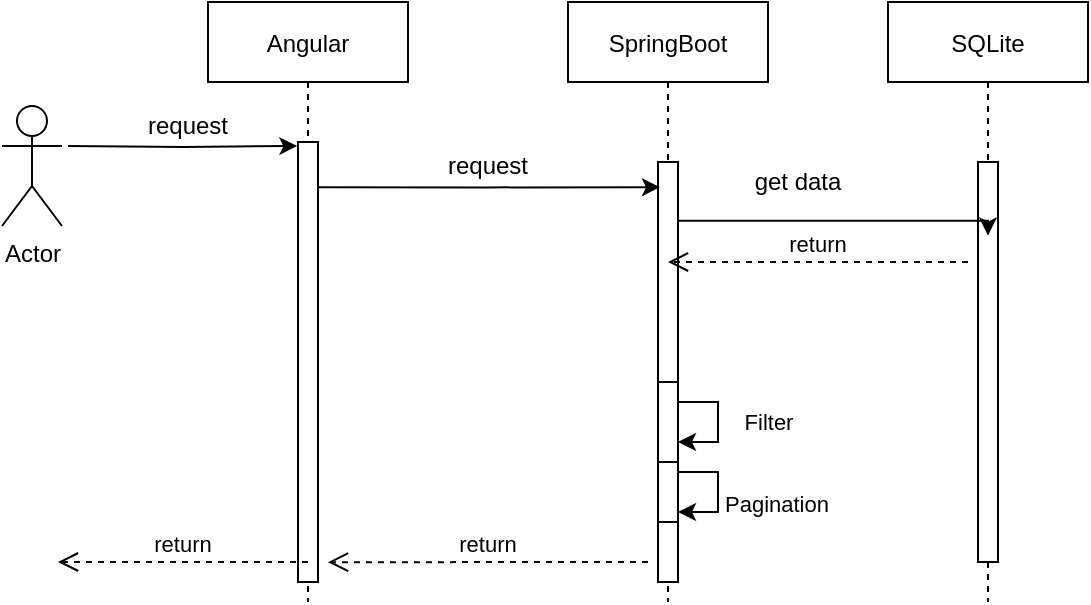 <mxfile version="13.8.8" type="device"><diagram id="kgpKYQtTHZ0yAKxKKP6v" name="Page-1"><mxGraphModel dx="782" dy="437" grid="1" gridSize="10" guides="1" tooltips="1" connect="1" arrows="1" fold="1" page="1" pageScale="1" pageWidth="850" pageHeight="1100" math="0" shadow="0"><root><mxCell id="0"/><mxCell id="1" parent="0"/><mxCell id="3nuBFxr9cyL0pnOWT2aG-1" value="Angular" style="shape=umlLifeline;perimeter=lifelinePerimeter;container=1;collapsible=0;recursiveResize=0;rounded=0;shadow=0;strokeWidth=1;" parent="1" vertex="1"><mxGeometry x="120" y="80" width="100" height="300" as="geometry"/></mxCell><mxCell id="3nuBFxr9cyL0pnOWT2aG-2" value="" style="points=[];perimeter=orthogonalPerimeter;rounded=0;shadow=0;strokeWidth=1;" parent="3nuBFxr9cyL0pnOWT2aG-1" vertex="1"><mxGeometry x="45" y="70" width="10" height="220" as="geometry"/></mxCell><mxCell id="3nuBFxr9cyL0pnOWT2aG-5" value="SpringBoot" style="shape=umlLifeline;perimeter=lifelinePerimeter;container=1;collapsible=0;recursiveResize=0;rounded=0;shadow=0;strokeWidth=1;" parent="1" vertex="1"><mxGeometry x="300" y="80" width="100" height="300" as="geometry"/></mxCell><mxCell id="3nuBFxr9cyL0pnOWT2aG-6" value="" style="points=[];perimeter=orthogonalPerimeter;rounded=0;shadow=0;strokeWidth=1;" parent="3nuBFxr9cyL0pnOWT2aG-5" vertex="1"><mxGeometry x="45" y="80" width="10" height="210" as="geometry"/></mxCell><mxCell id="y24ClIg1qLgXTEUi53V2-17" value="" style="points=[];perimeter=orthogonalPerimeter;rounded=0;shadow=0;strokeWidth=1;" vertex="1" parent="3nuBFxr9cyL0pnOWT2aG-5"><mxGeometry x="45" y="230" width="10" height="30" as="geometry"/></mxCell><mxCell id="y24ClIg1qLgXTEUi53V2-18" value="" style="edgeStyle=orthogonalEdgeStyle;rounded=0;orthogonalLoop=1;jettySize=auto;html=1;" edge="1" parent="3nuBFxr9cyL0pnOWT2aG-5" source="y24ClIg1qLgXTEUi53V2-17" target="y24ClIg1qLgXTEUi53V2-17"><mxGeometry relative="1" as="geometry"/></mxCell><mxCell id="y24ClIg1qLgXTEUi53V2-13" value="" style="endArrow=classic;html=1;" edge="1" parent="3nuBFxr9cyL0pnOWT2aG-5" target="3nuBFxr9cyL0pnOWT2aG-5"><mxGeometry relative="1" as="geometry"><mxPoint x="49.5" y="205" as="sourcePoint"/><mxPoint x="160" y="220" as="targetPoint"/></mxGeometry></mxCell><mxCell id="y24ClIg1qLgXTEUi53V2-14" value="Filter" style="edgeLabel;resizable=0;html=1;align=center;verticalAlign=middle;" connectable="0" vertex="1" parent="y24ClIg1qLgXTEUi53V2-13"><mxGeometry relative="1" as="geometry"><mxPoint x="50.5" y="5" as="offset"/></mxGeometry></mxCell><mxCell id="y24ClIg1qLgXTEUi53V2-19" value="" style="points=[];perimeter=orthogonalPerimeter;rounded=0;shadow=0;strokeWidth=1;" vertex="1" parent="3nuBFxr9cyL0pnOWT2aG-5"><mxGeometry x="45" y="190" width="10" height="40" as="geometry"/></mxCell><mxCell id="y24ClIg1qLgXTEUi53V2-25" style="edgeStyle=orthogonalEdgeStyle;rounded=0;orthogonalLoop=1;jettySize=auto;html=1;" edge="1" parent="3nuBFxr9cyL0pnOWT2aG-5" source="y24ClIg1qLgXTEUi53V2-19" target="y24ClIg1qLgXTEUi53V2-19"><mxGeometry relative="1" as="geometry"/></mxCell><mxCell id="y24ClIg1qLgXTEUi53V2-33" style="edgeStyle=orthogonalEdgeStyle;rounded=0;orthogonalLoop=1;jettySize=auto;html=1;entryX=-0.033;entryY=0.009;entryDx=0;entryDy=0;entryPerimeter=0;" edge="1" parent="1" target="3nuBFxr9cyL0pnOWT2aG-2"><mxGeometry relative="1" as="geometry"><mxPoint x="50" y="152" as="sourcePoint"/></mxGeometry></mxCell><mxCell id="y24ClIg1qLgXTEUi53V2-2" value="Actor" style="shape=umlActor;verticalLabelPosition=bottom;verticalAlign=top;html=1;outlineConnect=0;" vertex="1" parent="1"><mxGeometry x="17" y="132" width="30" height="60" as="geometry"/></mxCell><mxCell id="y24ClIg1qLgXTEUi53V2-3" value="SQLite" style="shape=umlLifeline;perimeter=lifelinePerimeter;container=1;collapsible=0;recursiveResize=0;rounded=0;shadow=0;strokeWidth=1;" vertex="1" parent="1"><mxGeometry x="460" y="80" width="100" height="300" as="geometry"/></mxCell><mxCell id="y24ClIg1qLgXTEUi53V2-4" value="" style="points=[];perimeter=orthogonalPerimeter;rounded=0;shadow=0;strokeWidth=1;" vertex="1" parent="y24ClIg1qLgXTEUi53V2-3"><mxGeometry x="45" y="80" width="10" height="200" as="geometry"/></mxCell><mxCell id="y24ClIg1qLgXTEUi53V2-5" value="" style="edgeStyle=orthogonalEdgeStyle;rounded=0;orthogonalLoop=1;jettySize=auto;html=1;exitX=1.033;exitY=0.14;exitDx=0;exitDy=0;exitPerimeter=0;entryX=0.5;entryY=0.184;entryDx=0;entryDy=0;entryPerimeter=0;" edge="1" parent="1" source="3nuBFxr9cyL0pnOWT2aG-6" target="y24ClIg1qLgXTEUi53V2-4"><mxGeometry relative="1" as="geometry"><mxPoint x="510" y="240" as="targetPoint"/><Array as="points"><mxPoint x="510" y="189"/></Array></mxGeometry></mxCell><mxCell id="y24ClIg1qLgXTEUi53V2-11" value="get data" style="text;html=1;strokeColor=none;fillColor=none;align=center;verticalAlign=middle;whiteSpace=wrap;rounded=0;" vertex="1" parent="1"><mxGeometry x="380" y="160" width="70" height="20" as="geometry"/></mxCell><mxCell id="y24ClIg1qLgXTEUi53V2-12" value="return" style="verticalAlign=bottom;endArrow=open;dashed=1;endSize=8;exitX=0;exitY=0.95;shadow=0;strokeWidth=1;" edge="1" parent="1"><mxGeometry relative="1" as="geometry"><mxPoint x="350" y="210" as="targetPoint"/><mxPoint x="500" y="210.0" as="sourcePoint"/></mxGeometry></mxCell><mxCell id="y24ClIg1qLgXTEUi53V2-24" value="Pagination" style="edgeLabel;resizable=0;html=1;align=center;verticalAlign=middle;" connectable="0" vertex="1" parent="1"><mxGeometry x="415" y="300" as="geometry"><mxPoint x="-11" y="31" as="offset"/></mxGeometry></mxCell><mxCell id="y24ClIg1qLgXTEUi53V2-37" style="edgeStyle=orthogonalEdgeStyle;rounded=0;orthogonalLoop=1;jettySize=auto;html=1;entryX=0.1;entryY=0.06;entryDx=0;entryDy=0;entryPerimeter=0;exitX=0.967;exitY=0.103;exitDx=0;exitDy=0;exitPerimeter=0;" edge="1" parent="1" source="3nuBFxr9cyL0pnOWT2aG-2" target="3nuBFxr9cyL0pnOWT2aG-6"><mxGeometry relative="1" as="geometry"/></mxCell><mxCell id="y24ClIg1qLgXTEUi53V2-38" value="request" style="text;html=1;strokeColor=none;fillColor=none;align=center;verticalAlign=middle;whiteSpace=wrap;rounded=0;" vertex="1" parent="1"><mxGeometry x="90" y="132" width="40" height="20" as="geometry"/></mxCell><mxCell id="y24ClIg1qLgXTEUi53V2-39" value="request" style="text;html=1;strokeColor=none;fillColor=none;align=center;verticalAlign=middle;whiteSpace=wrap;rounded=0;" vertex="1" parent="1"><mxGeometry x="240" y="152" width="40" height="20" as="geometry"/></mxCell><mxCell id="y24ClIg1qLgXTEUi53V2-41" value="return" style="verticalAlign=bottom;endArrow=open;dashed=1;endSize=8;exitX=0;exitY=0.95;shadow=0;strokeWidth=1;entryX=1.5;entryY=0.955;entryDx=0;entryDy=0;entryPerimeter=0;" edge="1" parent="1" target="3nuBFxr9cyL0pnOWT2aG-2"><mxGeometry relative="1" as="geometry"><mxPoint x="190" y="360" as="targetPoint"/><mxPoint x="340" y="360.0" as="sourcePoint"/></mxGeometry></mxCell><mxCell id="y24ClIg1qLgXTEUi53V2-42" value="return" style="verticalAlign=bottom;endArrow=open;dashed=1;endSize=8;shadow=0;strokeWidth=1;" edge="1" parent="1"><mxGeometry relative="1" as="geometry"><mxPoint x="45" y="360" as="targetPoint"/><mxPoint x="170" y="360" as="sourcePoint"/></mxGeometry></mxCell></root></mxGraphModel></diagram></mxfile>